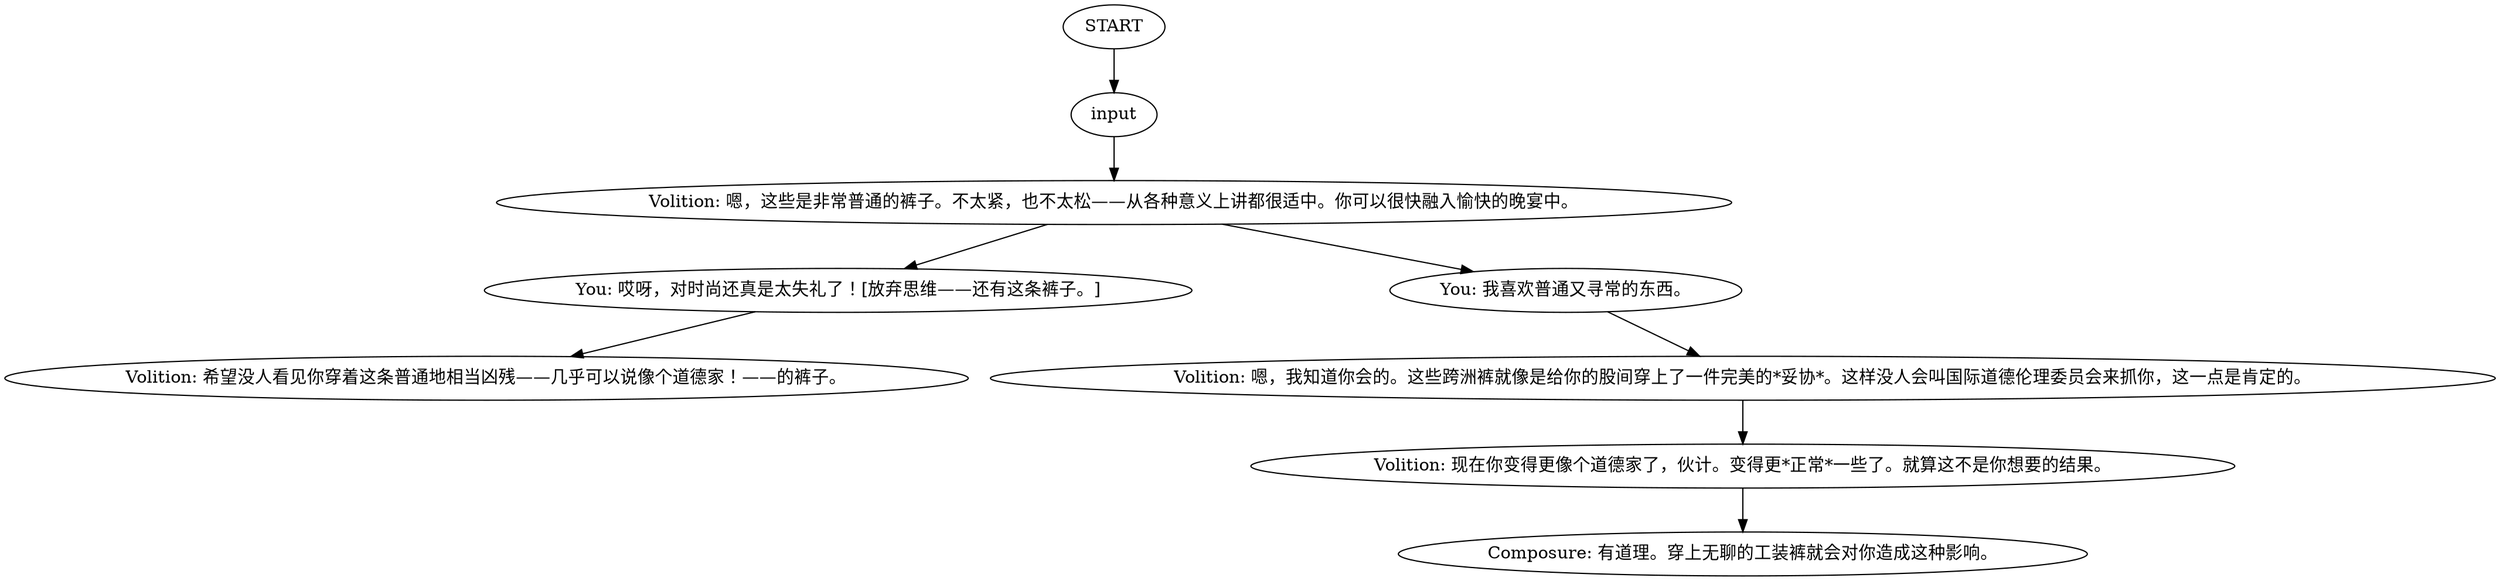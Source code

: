 # COAST ORB / wearing interisolary pants
# Putting the pants on gives a one time +1 to Kingdom of Conscience, you moralist douche. This is edited now.
# ==================================================
digraph G {
	  0 [label="START"];
	  1 [label="input"];
	  2 [label="Composure: 有道理。穿上无聊的工装裤就会对你造成这种影响。"];
	  3 [label="Volition: 嗯，这些是非常普通的裤子。不太紧，也不太松——从各种意义上讲都很适中。你可以很快融入愉快的晚宴中。"];
	  5 [label="You: 哎呀，对时尚还真是太失礼了！[放弃思维——还有这条裤子。]"];
	  6 [label="Volition: 嗯，我知道你会的。这些跨洲裤就像是给你的股间穿上了一件完美的*妥协*。这样没人会叫国际道德伦理委员会来抓你，这一点是肯定的。"];
	  7 [label="Volition: 希望没人看见你穿着这条普通地相当凶残——几乎可以说像个道德家！——的裤子。"];
	  8 [label="You: 我喜欢普通又寻常的东西。"];
	  9 [label="Volition: 现在你变得更像个道德家了，伙计。变得更*正常*一些了。就算这不是你想要的结果。"];
	  0 -> 1
	  1 -> 3
	  3 -> 8
	  3 -> 5
	  5 -> 7
	  6 -> 9
	  8 -> 6
	  9 -> 2
}

